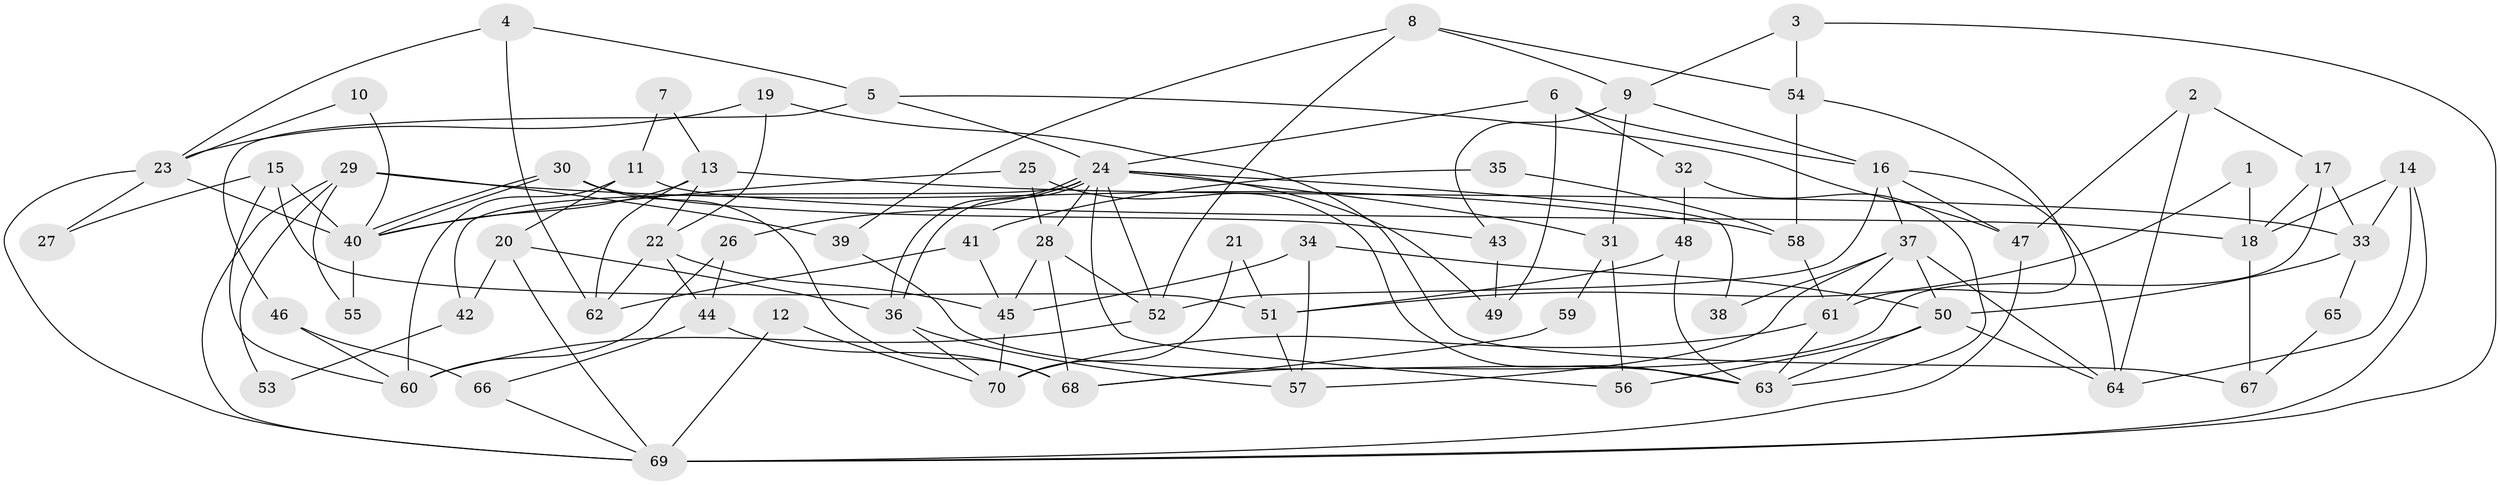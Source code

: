 // Generated by graph-tools (version 1.1) at 2025/49/03/09/25 04:49:00]
// undirected, 70 vertices, 140 edges
graph export_dot {
graph [start="1"]
  node [color=gray90,style=filled];
  1;
  2;
  3;
  4;
  5;
  6;
  7;
  8;
  9;
  10;
  11;
  12;
  13;
  14;
  15;
  16;
  17;
  18;
  19;
  20;
  21;
  22;
  23;
  24;
  25;
  26;
  27;
  28;
  29;
  30;
  31;
  32;
  33;
  34;
  35;
  36;
  37;
  38;
  39;
  40;
  41;
  42;
  43;
  44;
  45;
  46;
  47;
  48;
  49;
  50;
  51;
  52;
  53;
  54;
  55;
  56;
  57;
  58;
  59;
  60;
  61;
  62;
  63;
  64;
  65;
  66;
  67;
  68;
  69;
  70;
  1 -- 51;
  1 -- 18;
  2 -- 47;
  2 -- 64;
  2 -- 17;
  3 -- 54;
  3 -- 9;
  3 -- 69;
  4 -- 23;
  4 -- 5;
  4 -- 62;
  5 -- 24;
  5 -- 47;
  5 -- 46;
  6 -- 16;
  6 -- 24;
  6 -- 32;
  6 -- 49;
  7 -- 13;
  7 -- 11;
  8 -- 52;
  8 -- 9;
  8 -- 39;
  8 -- 54;
  9 -- 16;
  9 -- 31;
  9 -- 43;
  10 -- 40;
  10 -- 23;
  11 -- 20;
  11 -- 18;
  11 -- 60;
  12 -- 70;
  12 -- 69;
  13 -- 62;
  13 -- 22;
  13 -- 33;
  13 -- 40;
  14 -- 33;
  14 -- 64;
  14 -- 18;
  14 -- 69;
  15 -- 60;
  15 -- 40;
  15 -- 27;
  15 -- 51;
  16 -- 52;
  16 -- 37;
  16 -- 47;
  16 -- 64;
  17 -- 68;
  17 -- 18;
  17 -- 33;
  18 -- 67;
  19 -- 22;
  19 -- 23;
  19 -- 67;
  20 -- 36;
  20 -- 69;
  20 -- 42;
  21 -- 70;
  21 -- 51;
  22 -- 45;
  22 -- 44;
  22 -- 62;
  23 -- 69;
  23 -- 40;
  23 -- 27;
  24 -- 26;
  24 -- 36;
  24 -- 36;
  24 -- 28;
  24 -- 31;
  24 -- 38;
  24 -- 42;
  24 -- 49;
  24 -- 52;
  24 -- 56;
  25 -- 40;
  25 -- 63;
  25 -- 28;
  26 -- 60;
  26 -- 44;
  28 -- 45;
  28 -- 52;
  28 -- 68;
  29 -- 69;
  29 -- 39;
  29 -- 53;
  29 -- 55;
  29 -- 58;
  30 -- 43;
  30 -- 40;
  30 -- 40;
  30 -- 68;
  31 -- 56;
  31 -- 59;
  32 -- 63;
  32 -- 48;
  33 -- 50;
  33 -- 65;
  34 -- 45;
  34 -- 50;
  34 -- 57;
  35 -- 58;
  35 -- 41;
  36 -- 57;
  36 -- 70;
  37 -- 50;
  37 -- 57;
  37 -- 38;
  37 -- 61;
  37 -- 64;
  39 -- 63;
  40 -- 55;
  41 -- 45;
  41 -- 62;
  42 -- 53;
  43 -- 49;
  44 -- 66;
  44 -- 68;
  45 -- 70;
  46 -- 60;
  46 -- 66;
  47 -- 69;
  48 -- 63;
  48 -- 51;
  50 -- 64;
  50 -- 56;
  50 -- 63;
  51 -- 57;
  52 -- 60;
  54 -- 58;
  54 -- 61;
  58 -- 61;
  59 -- 68;
  61 -- 63;
  61 -- 70;
  65 -- 67;
  66 -- 69;
}
